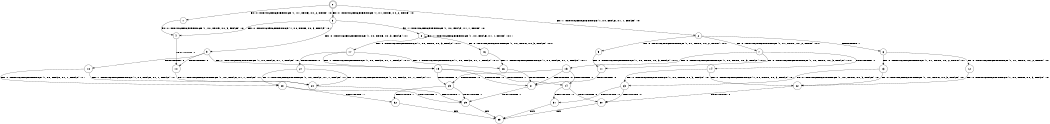 digraph BCG {
size = "7, 10.5";
center = TRUE;
node [shape = circle];
0 [peripheries = 2];
0 -> 1 [label = "EX !0 !ATOMIC_EXCH_BRANCH (1, +1, TRUE, +0, 2, TRUE) !:0:"];
0 -> 2 [label = "EX !1 !ATOMIC_EXCH_BRANCH (1, +0, FALSE, +1, 1, FALSE) !:0:"];
0 -> 3 [label = "EX !0 !ATOMIC_EXCH_BRANCH (1, +1, TRUE, +0, 2, TRUE) !:0:"];
1 -> 4 [label = "EX !0 !ATOMIC_EXCH_BRANCH (1, +0, TRUE, +0, 3, FALSE) !:0:"];
2 -> 5 [label = "EX !0 !ATOMIC_EXCH_BRANCH (1, +1, TRUE, +0, 2, TRUE) !:0:1:"];
2 -> 6 [label = "TERMINATE !1"];
2 -> 7 [label = "EX !0 !ATOMIC_EXCH_BRANCH (1, +1, TRUE, +0, 2, TRUE) !:0:1:"];
3 -> 4 [label = "EX !0 !ATOMIC_EXCH_BRANCH (1, +0, TRUE, +0, 3, FALSE) !:0:"];
3 -> 8 [label = "EX !1 !ATOMIC_EXCH_BRANCH (1, +0, FALSE, +1, 1, TRUE) !:0:"];
3 -> 9 [label = "EX !0 !ATOMIC_EXCH_BRANCH (1, +0, TRUE, +0, 3, FALSE) !:0:"];
4 -> 10 [label = "TERMINATE !0"];
5 -> 11 [label = "EX !0 !ATOMIC_EXCH_BRANCH (1, +0, TRUE, +0, 3, FALSE) !:0:1:"];
6 -> 12 [label = "EX !0 !ATOMIC_EXCH_BRANCH (1, +1, TRUE, +0, 2, TRUE) !:0:"];
6 -> 13 [label = "EX !0 !ATOMIC_EXCH_BRANCH (1, +1, TRUE, +0, 2, TRUE) !:0:"];
7 -> 11 [label = "EX !0 !ATOMIC_EXCH_BRANCH (1, +0, TRUE, +0, 3, FALSE) !:0:1:"];
7 -> 14 [label = "TERMINATE !1"];
7 -> 15 [label = "EX !0 !ATOMIC_EXCH_BRANCH (1, +0, TRUE, +0, 3, FALSE) !:0:1:"];
8 -> 16 [label = "EX !0 !ATOMIC_EXCH_BRANCH (1, +0, TRUE, +0, 3, FALSE) !:0:1:"];
8 -> 8 [label = "EX !1 !ATOMIC_EXCH_BRANCH (1, +0, FALSE, +1, 1, TRUE) !:0:1:"];
8 -> 17 [label = "EX !0 !ATOMIC_EXCH_BRANCH (1, +0, TRUE, +0, 3, FALSE) !:0:1:"];
9 -> 10 [label = "TERMINATE !0"];
9 -> 18 [label = "TERMINATE !0"];
9 -> 19 [label = "EX !1 !ATOMIC_EXCH_BRANCH (1, +0, FALSE, +1, 1, FALSE) !:0:"];
10 -> 20 [label = "EX !1 !ATOMIC_EXCH_BRANCH (1, +0, FALSE, +1, 1, FALSE) !:1:"];
11 -> 21 [label = "TERMINATE !0"];
12 -> 22 [label = "EX !0 !ATOMIC_EXCH_BRANCH (1, +0, TRUE, +0, 3, FALSE) !:0:"];
13 -> 22 [label = "EX !0 !ATOMIC_EXCH_BRANCH (1, +0, TRUE, +0, 3, FALSE) !:0:"];
13 -> 23 [label = "EX !0 !ATOMIC_EXCH_BRANCH (1, +0, TRUE, +0, 3, FALSE) !:0:"];
14 -> 22 [label = "EX !0 !ATOMIC_EXCH_BRANCH (1, +0, TRUE, +0, 3, FALSE) !:0:"];
14 -> 23 [label = "EX !0 !ATOMIC_EXCH_BRANCH (1, +0, TRUE, +0, 3, FALSE) !:0:"];
15 -> 21 [label = "TERMINATE !0"];
15 -> 24 [label = "TERMINATE !1"];
15 -> 25 [label = "TERMINATE !0"];
16 -> 26 [label = "EX !1 !ATOMIC_EXCH_BRANCH (1, +0, FALSE, +1, 1, FALSE) !:0:1:"];
17 -> 26 [label = "EX !1 !ATOMIC_EXCH_BRANCH (1, +0, FALSE, +1, 1, FALSE) !:0:1:"];
17 -> 27 [label = "TERMINATE !0"];
17 -> 19 [label = "EX !1 !ATOMIC_EXCH_BRANCH (1, +0, FALSE, +1, 1, FALSE) !:0:1:"];
18 -> 20 [label = "EX !1 !ATOMIC_EXCH_BRANCH (1, +0, FALSE, +1, 1, FALSE) !:1:"];
18 -> 28 [label = "EX !1 !ATOMIC_EXCH_BRANCH (1, +0, FALSE, +1, 1, FALSE) !:1:"];
19 -> 21 [label = "TERMINATE !0"];
19 -> 24 [label = "TERMINATE !1"];
19 -> 25 [label = "TERMINATE !0"];
20 -> 29 [label = "TERMINATE !1"];
21 -> 29 [label = "TERMINATE !1"];
22 -> 30 [label = "TERMINATE !0"];
23 -> 30 [label = "TERMINATE !0"];
23 -> 31 [label = "TERMINATE !0"];
24 -> 30 [label = "TERMINATE !0"];
24 -> 31 [label = "TERMINATE !0"];
25 -> 29 [label = "TERMINATE !1"];
25 -> 32 [label = "TERMINATE !1"];
26 -> 21 [label = "TERMINATE !0"];
27 -> 20 [label = "EX !1 !ATOMIC_EXCH_BRANCH (1, +0, FALSE, +1, 1, FALSE) !:1:"];
27 -> 28 [label = "EX !1 !ATOMIC_EXCH_BRANCH (1, +0, FALSE, +1, 1, FALSE) !:1:"];
28 -> 29 [label = "TERMINATE !1"];
28 -> 32 [label = "TERMINATE !1"];
29 -> 33 [label = "exit"];
30 -> 33 [label = "exit"];
31 -> 33 [label = "exit"];
32 -> 33 [label = "exit"];
}
